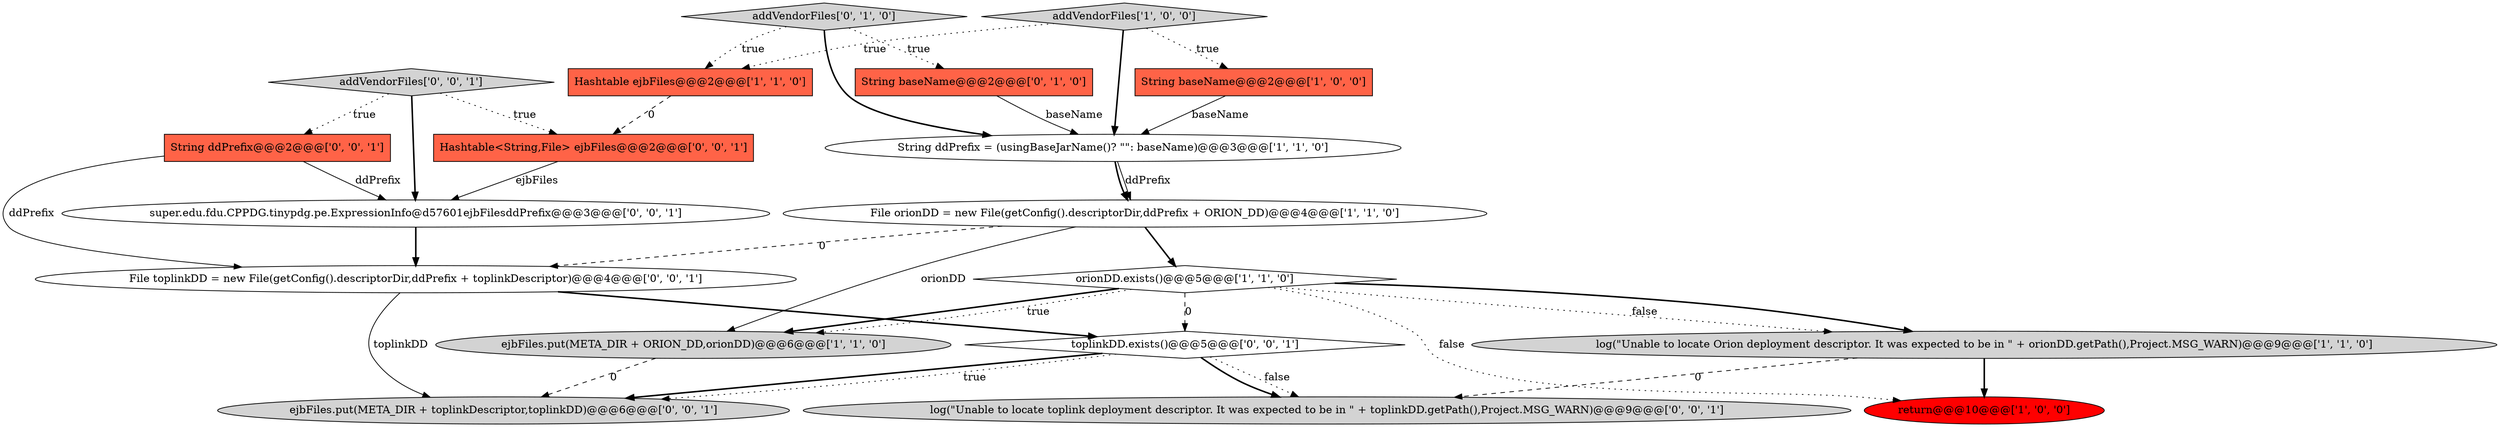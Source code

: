 digraph {
8 [style = filled, label = "log(\"Unable to locate Orion deployment descriptor. It was expected to be in \" + orionDD.getPath(),Project.MSG_WARN)@@@9@@@['1', '1', '0']", fillcolor = lightgray, shape = ellipse image = "AAA0AAABBB1BBB"];
18 [style = filled, label = "super.edu.fdu.CPPDG.tinypdg.pe.ExpressionInfo@d57601ejbFilesddPrefix@@@3@@@['0', '0', '1']", fillcolor = white, shape = ellipse image = "AAA0AAABBB3BBB"];
4 [style = filled, label = "String ddPrefix = (usingBaseJarName()? \"\": baseName)@@@3@@@['1', '1', '0']", fillcolor = white, shape = ellipse image = "AAA0AAABBB1BBB"];
1 [style = filled, label = "orionDD.exists()@@@5@@@['1', '1', '0']", fillcolor = white, shape = diamond image = "AAA0AAABBB1BBB"];
14 [style = filled, label = "addVendorFiles['0', '0', '1']", fillcolor = lightgray, shape = diamond image = "AAA0AAABBB3BBB"];
10 [style = filled, label = "addVendorFiles['0', '1', '0']", fillcolor = lightgray, shape = diamond image = "AAA0AAABBB2BBB"];
7 [style = filled, label = "return@@@10@@@['1', '0', '0']", fillcolor = red, shape = ellipse image = "AAA1AAABBB1BBB"];
0 [style = filled, label = "String baseName@@@2@@@['1', '0', '0']", fillcolor = tomato, shape = box image = "AAA0AAABBB1BBB"];
11 [style = filled, label = "log(\"Unable to locate toplink deployment descriptor. It was expected to be in \" + toplinkDD.getPath(),Project.MSG_WARN)@@@9@@@['0', '0', '1']", fillcolor = lightgray, shape = ellipse image = "AAA0AAABBB3BBB"];
12 [style = filled, label = "File toplinkDD = new File(getConfig().descriptorDir,ddPrefix + toplinkDescriptor)@@@4@@@['0', '0', '1']", fillcolor = white, shape = ellipse image = "AAA0AAABBB3BBB"];
13 [style = filled, label = "ejbFiles.put(META_DIR + toplinkDescriptor,toplinkDD)@@@6@@@['0', '0', '1']", fillcolor = lightgray, shape = ellipse image = "AAA0AAABBB3BBB"];
15 [style = filled, label = "String ddPrefix@@@2@@@['0', '0', '1']", fillcolor = tomato, shape = box image = "AAA0AAABBB3BBB"];
6 [style = filled, label = "File orionDD = new File(getConfig().descriptorDir,ddPrefix + ORION_DD)@@@4@@@['1', '1', '0']", fillcolor = white, shape = ellipse image = "AAA0AAABBB1BBB"];
5 [style = filled, label = "addVendorFiles['1', '0', '0']", fillcolor = lightgray, shape = diamond image = "AAA0AAABBB1BBB"];
16 [style = filled, label = "Hashtable<String,File> ejbFiles@@@2@@@['0', '0', '1']", fillcolor = tomato, shape = box image = "AAA0AAABBB3BBB"];
9 [style = filled, label = "String baseName@@@2@@@['0', '1', '0']", fillcolor = tomato, shape = box image = "AAA0AAABBB2BBB"];
3 [style = filled, label = "Hashtable ejbFiles@@@2@@@['1', '1', '0']", fillcolor = tomato, shape = box image = "AAA0AAABBB1BBB"];
17 [style = filled, label = "toplinkDD.exists()@@@5@@@['0', '0', '1']", fillcolor = white, shape = diamond image = "AAA0AAABBB3BBB"];
2 [style = filled, label = "ejbFiles.put(META_DIR + ORION_DD,orionDD)@@@6@@@['1', '1', '0']", fillcolor = lightgray, shape = ellipse image = "AAA0AAABBB1BBB"];
1->8 [style = bold, label=""];
1->7 [style = dotted, label="false"];
4->6 [style = bold, label=""];
12->17 [style = bold, label=""];
17->11 [style = dotted, label="false"];
18->12 [style = bold, label=""];
10->3 [style = dotted, label="true"];
5->0 [style = dotted, label="true"];
5->3 [style = dotted, label="true"];
10->9 [style = dotted, label="true"];
8->7 [style = bold, label=""];
12->13 [style = solid, label="toplinkDD"];
6->12 [style = dashed, label="0"];
14->16 [style = dotted, label="true"];
6->1 [style = bold, label=""];
14->15 [style = dotted, label="true"];
1->17 [style = dashed, label="0"];
1->8 [style = dotted, label="false"];
2->13 [style = dashed, label="0"];
9->4 [style = solid, label="baseName"];
5->4 [style = bold, label=""];
16->18 [style = solid, label="ejbFiles"];
10->4 [style = bold, label=""];
0->4 [style = solid, label="baseName"];
4->6 [style = solid, label="ddPrefix"];
14->18 [style = bold, label=""];
1->2 [style = bold, label=""];
17->13 [style = bold, label=""];
15->12 [style = solid, label="ddPrefix"];
8->11 [style = dashed, label="0"];
1->2 [style = dotted, label="true"];
17->13 [style = dotted, label="true"];
6->2 [style = solid, label="orionDD"];
3->16 [style = dashed, label="0"];
15->18 [style = solid, label="ddPrefix"];
17->11 [style = bold, label=""];
}

